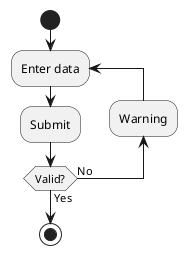 @startuml
start
repeat :Enter data;
:Submit;
backward :Warning;
repeat while (Valid?) is (No) not (Yes)
stop
@enduml
